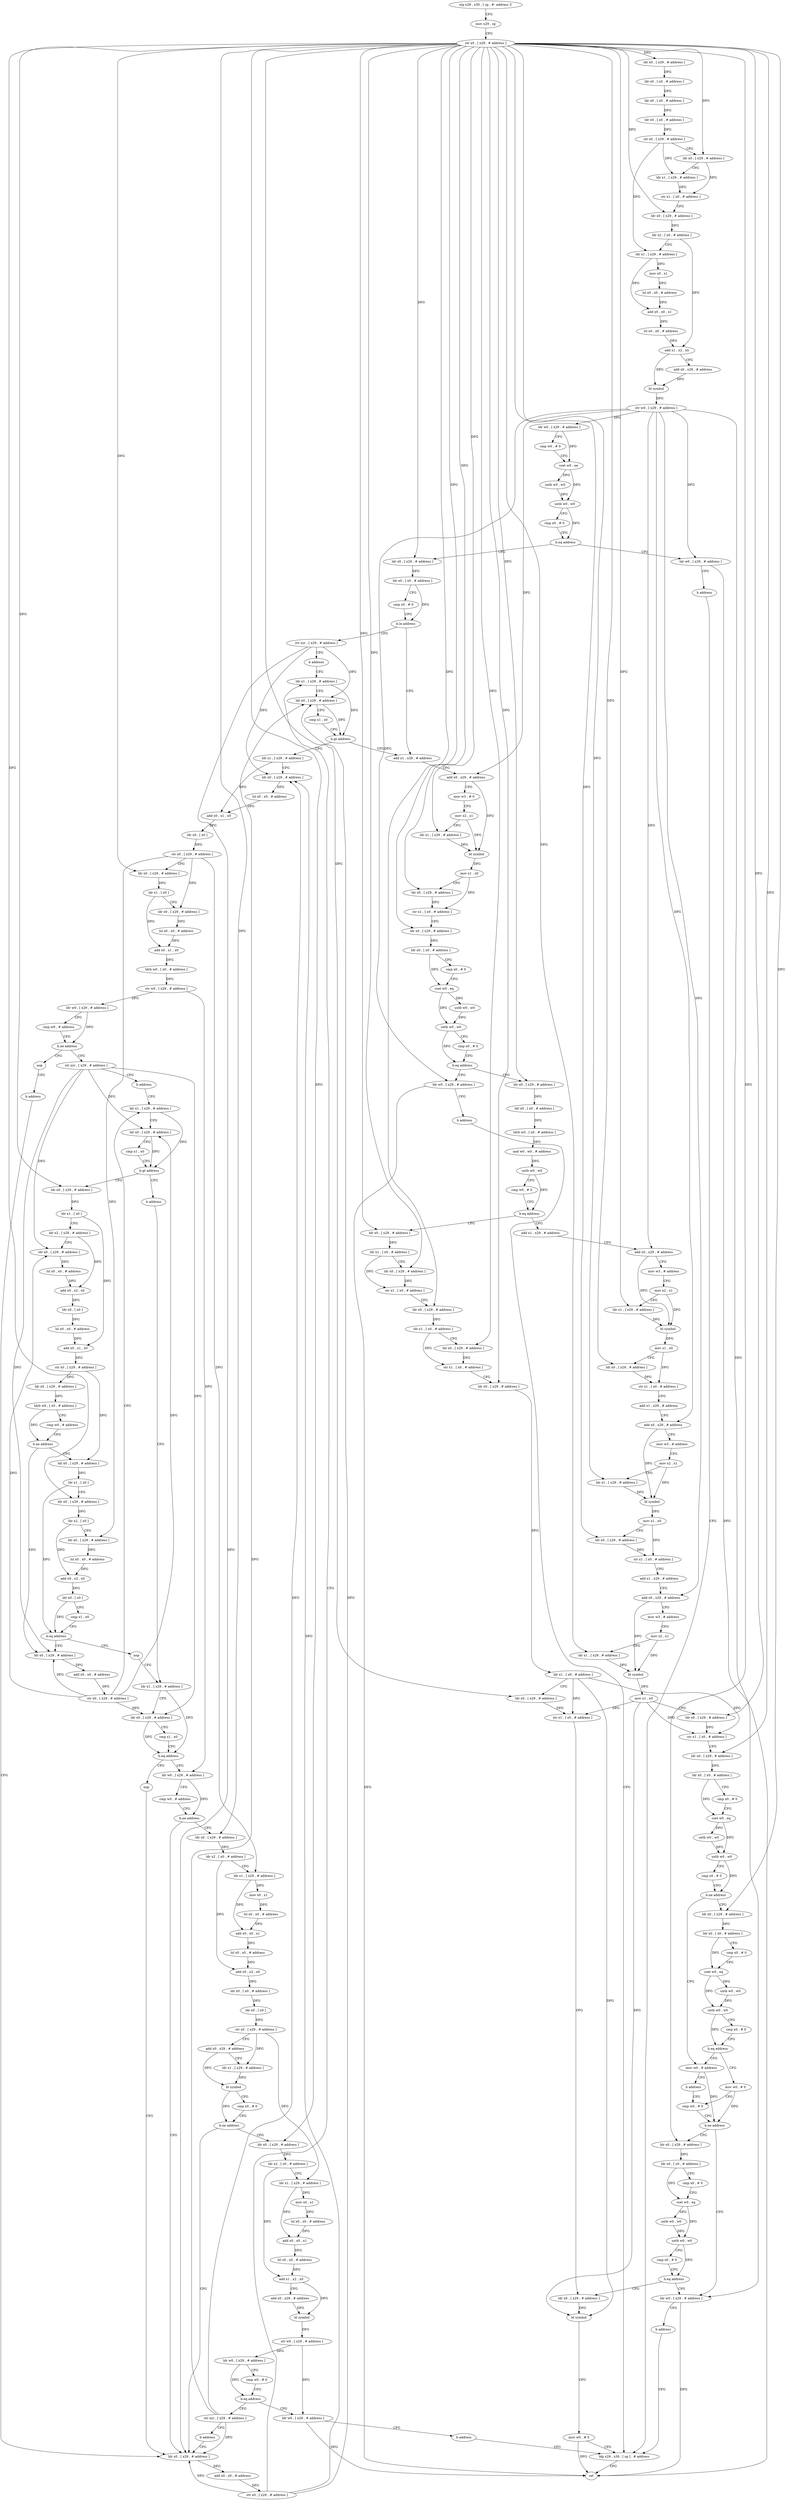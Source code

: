 digraph "func" {
"320092" [label = "stp x29 , x30 , [ sp , #- address ]!" ]
"320096" [label = "mov x29 , sp" ]
"320100" [label = "str x0 , [ x29 , # address ]" ]
"320104" [label = "ldr x0 , [ x29 , # address ]" ]
"320108" [label = "ldr x0 , [ x0 , # address ]" ]
"320112" [label = "ldr x0 , [ x0 , # address ]" ]
"320116" [label = "ldr x0 , [ x0 , # address ]" ]
"320120" [label = "str x0 , [ x29 , # address ]" ]
"320124" [label = "ldr x0 , [ x29 , # address ]" ]
"320128" [label = "ldr x1 , [ x29 , # address ]" ]
"320132" [label = "str x1 , [ x0 , # address ]" ]
"320136" [label = "ldr x0 , [ x29 , # address ]" ]
"320140" [label = "ldr x2 , [ x0 , # address ]" ]
"320144" [label = "ldr x1 , [ x29 , # address ]" ]
"320148" [label = "mov x0 , x1" ]
"320152" [label = "lsl x0 , x0 , # address" ]
"320156" [label = "add x0 , x0 , x1" ]
"320160" [label = "lsl x0 , x0 , # address" ]
"320164" [label = "add x1 , x2 , x0" ]
"320168" [label = "add x0 , x29 , # address" ]
"320172" [label = "bl symbol" ]
"320176" [label = "str w0 , [ x29 , # address ]" ]
"320180" [label = "ldr w0 , [ x29 , # address ]" ]
"320184" [label = "cmp w0 , # 0" ]
"320188" [label = "cset w0 , ne" ]
"320192" [label = "uxtb w0 , w0" ]
"320196" [label = "uxtb w0 , w0" ]
"320200" [label = "cmp x0 , # 0" ]
"320204" [label = "b.eq address" ]
"320216" [label = "ldr x0 , [ x29 , # address ]" ]
"320208" [label = "ldr w0 , [ x29 , # address ]" ]
"320220" [label = "ldr x0 , [ x0 , # address ]" ]
"320224" [label = "cmp x0 , # 0" ]
"320228" [label = "b.le address" ]
"320648" [label = "add x1 , x29 , # address" ]
"320232" [label = "str xzr , [ x29 , # address ]" ]
"320212" [label = "b address" ]
"321044" [label = "ldp x29 , x30 , [ sp ] , # address" ]
"320652" [label = "add x0 , x29 , # address" ]
"320656" [label = "mov w3 , # 0" ]
"320660" [label = "mov x2 , x1" ]
"320664" [label = "ldr x1 , [ x29 , # address ]" ]
"320668" [label = "bl symbol" ]
"320672" [label = "mov x1 , x0" ]
"320676" [label = "ldr x0 , [ x29 , # address ]" ]
"320680" [label = "str x1 , [ x0 , # address ]" ]
"320684" [label = "ldr x0 , [ x29 , # address ]" ]
"320688" [label = "ldr x0 , [ x0 , # address ]" ]
"320692" [label = "cmp x0 , # 0" ]
"320696" [label = "cset w0 , eq" ]
"320700" [label = "uxtb w0 , w0" ]
"320704" [label = "uxtb w0 , w0" ]
"320708" [label = "cmp x0 , # 0" ]
"320712" [label = "b.eq address" ]
"320724" [label = "ldr x0 , [ x29 , # address ]" ]
"320716" [label = "ldr w0 , [ x29 , # address ]" ]
"320236" [label = "b address" ]
"320632" [label = "ldr x1 , [ x29 , # address ]" ]
"321048" [label = "ret" ]
"320728" [label = "ldr x0 , [ x0 , # address ]" ]
"320732" [label = "ldrb w0 , [ x0 , # address ]" ]
"320736" [label = "and w0 , w0 , # address" ]
"320740" [label = "uxtb w0 , w0" ]
"320744" [label = "cmp w0 , # 0" ]
"320748" [label = "b.eq address" ]
"320984" [label = "ldr x0 , [ x29 , # address ]" ]
"320752" [label = "add x1 , x29 , # address" ]
"320720" [label = "b address" ]
"320636" [label = "ldr x0 , [ x29 , # address ]" ]
"320640" [label = "cmp x1 , x0" ]
"320644" [label = "b.gt address" ]
"320240" [label = "ldr x1 , [ x29 , # address ]" ]
"320988" [label = "ldr x1 , [ x0 , # address ]" ]
"320992" [label = "ldr x0 , [ x29 , # address ]" ]
"320996" [label = "str x1 , [ x0 , # address ]" ]
"321000" [label = "ldr x0 , [ x29 , # address ]" ]
"321004" [label = "ldr x1 , [ x0 , # address ]" ]
"321008" [label = "ldr x0 , [ x29 , # address ]" ]
"321012" [label = "str x1 , [ x0 , # address ]" ]
"321016" [label = "ldr x0 , [ x29 , # address ]" ]
"321020" [label = "ldr x1 , [ x0 , # address ]" ]
"321024" [label = "ldr x0 , [ x29 , # address ]" ]
"321028" [label = "str x1 , [ x0 , # address ]" ]
"321032" [label = "ldr x0 , [ x29 , # address ]" ]
"320756" [label = "add x0 , x29 , # address" ]
"320760" [label = "mov w3 , # address" ]
"320764" [label = "mov x2 , x1" ]
"320768" [label = "ldr x1 , [ x29 , # address ]" ]
"320772" [label = "bl symbol" ]
"320776" [label = "mov x1 , x0" ]
"320780" [label = "ldr x0 , [ x29 , # address ]" ]
"320784" [label = "str x1 , [ x0 , # address ]" ]
"320788" [label = "add x1 , x29 , # address" ]
"320792" [label = "add x0 , x29 , # address" ]
"320796" [label = "mov w3 , # address" ]
"320800" [label = "mov x2 , x1" ]
"320804" [label = "ldr x1 , [ x29 , # address ]" ]
"320808" [label = "bl symbol" ]
"320812" [label = "mov x1 , x0" ]
"320816" [label = "ldr x0 , [ x29 , # address ]" ]
"320820" [label = "str x1 , [ x0 , # address ]" ]
"320824" [label = "add x1 , x29 , # address" ]
"320828" [label = "add x0 , x29 , # address" ]
"320832" [label = "mov w3 , # address" ]
"320836" [label = "mov x2 , x1" ]
"320840" [label = "ldr x1 , [ x29 , # address ]" ]
"320844" [label = "bl symbol" ]
"320848" [label = "mov x1 , x0" ]
"320852" [label = "ldr x0 , [ x29 , # address ]" ]
"320856" [label = "str x1 , [ x0 , # address ]" ]
"320860" [label = "ldr x0 , [ x29 , # address ]" ]
"320864" [label = "ldr x0 , [ x0 , # address ]" ]
"320868" [label = "cmp x0 , # 0" ]
"320872" [label = "cset w0 , eq" ]
"320876" [label = "uxtb w0 , w0" ]
"320880" [label = "uxtb w0 , w0" ]
"320884" [label = "cmp x0 , # 0" ]
"320888" [label = "b.ne address" ]
"320924" [label = "mov w0 , # address" ]
"320892" [label = "ldr x0 , [ x29 , # address ]" ]
"320244" [label = "ldr x0 , [ x29 , # address ]" ]
"320248" [label = "lsl x0 , x0 , # address" ]
"320252" [label = "add x0 , x1 , x0" ]
"320256" [label = "ldr x0 , [ x0 ]" ]
"320260" [label = "str x0 , [ x29 , # address ]" ]
"320264" [label = "ldr x0 , [ x29 , # address ]" ]
"320268" [label = "ldr x1 , [ x0 ]" ]
"320272" [label = "ldr x0 , [ x29 , # address ]" ]
"320276" [label = "lsl x0 , x0 , # address" ]
"320280" [label = "add x0 , x1 , x0" ]
"320284" [label = "ldrb w0 , [ x0 , # address ]" ]
"320288" [label = "str w0 , [ x29 , # address ]" ]
"320292" [label = "ldr w0 , [ x29 , # address ]" ]
"320296" [label = "cmp w0 , # address" ]
"320300" [label = "b.ne address" ]
"320608" [label = "nop" ]
"320304" [label = "str xzr , [ x29 , # address ]" ]
"320928" [label = "b address" ]
"320936" [label = "cmp w0 , # 0" ]
"320896" [label = "ldr x0 , [ x0 , # address ]" ]
"320900" [label = "cmp x0 , # 0" ]
"320904" [label = "cset w0 , eq" ]
"320908" [label = "uxtb w0 , w0" ]
"320912" [label = "uxtb w0 , w0" ]
"320916" [label = "cmp x0 , # 0" ]
"320920" [label = "b.eq address" ]
"320932" [label = "mov w0 , # 0" ]
"320612" [label = "b address" ]
"320620" [label = "ldr x0 , [ x29 , # address ]" ]
"320308" [label = "b address" ]
"320420" [label = "ldr x1 , [ x29 , # address ]" ]
"320940" [label = "b.ne address" ]
"320976" [label = "ldr w0 , [ x29 , # address ]" ]
"320944" [label = "ldr x0 , [ x29 , # address ]" ]
"320624" [label = "add x0 , x0 , # address" ]
"320628" [label = "str x0 , [ x29 , # address ]" ]
"320424" [label = "ldr x0 , [ x29 , # address ]" ]
"320428" [label = "cmp x1 , x0" ]
"320432" [label = "b.gt address" ]
"320312" [label = "ldr x0 , [ x29 , # address ]" ]
"320436" [label = "b address" ]
"320980" [label = "b address" ]
"320948" [label = "ldr x0 , [ x0 , # address ]" ]
"320952" [label = "cmp x0 , # 0" ]
"320956" [label = "cset w0 , eq" ]
"320960" [label = "uxtb w0 , w0" ]
"320964" [label = "uxtb w0 , w0" ]
"320968" [label = "cmp x0 , # 0" ]
"320972" [label = "b.eq address" ]
"320316" [label = "ldr x1 , [ x0 ]" ]
"320320" [label = "ldr x2 , [ x29 , # address ]" ]
"320324" [label = "ldr x0 , [ x29 , # address ]" ]
"320328" [label = "lsl x0 , x0 , # address" ]
"320332" [label = "add x0 , x2 , x0" ]
"320336" [label = "ldr x0 , [ x0 ]" ]
"320340" [label = "lsl x0 , x0 , # address" ]
"320344" [label = "add x0 , x1 , x0" ]
"320348" [label = "str x0 , [ x29 , # address ]" ]
"320352" [label = "ldr x0 , [ x29 , # address ]" ]
"320356" [label = "ldrb w0 , [ x0 , # address ]" ]
"320360" [label = "cmp w0 , # address" ]
"320364" [label = "b.ne address" ]
"320408" [label = "ldr x0 , [ x29 , # address ]" ]
"320368" [label = "ldr x0 , [ x29 , # address ]" ]
"320444" [label = "ldr x1 , [ x29 , # address ]" ]
"321036" [label = "bl symbol" ]
"321040" [label = "mov w0 , # 0" ]
"320412" [label = "add x0 , x0 , # address" ]
"320416" [label = "str x0 , [ x29 , # address ]" ]
"320372" [label = "ldr x1 , [ x0 ]" ]
"320376" [label = "ldr x0 , [ x29 , # address ]" ]
"320380" [label = "ldr x2 , [ x0 ]" ]
"320384" [label = "ldr x0 , [ x29 , # address ]" ]
"320388" [label = "lsl x0 , x0 , # address" ]
"320392" [label = "add x0 , x2 , x0" ]
"320396" [label = "ldr x0 , [ x0 ]" ]
"320400" [label = "cmp x1 , x0" ]
"320404" [label = "b.eq address" ]
"320440" [label = "nop" ]
"320448" [label = "ldr x0 , [ x29 , # address ]" ]
"320452" [label = "cmp x1 , x0" ]
"320456" [label = "b.eq address" ]
"320616" [label = "nop" ]
"320460" [label = "ldr w0 , [ x29 , # address ]" ]
"320464" [label = "cmp w0 , # address" ]
"320468" [label = "b.ne address" ]
"320472" [label = "ldr x0 , [ x29 , # address ]" ]
"320476" [label = "ldr x2 , [ x0 , # address ]" ]
"320480" [label = "ldr x1 , [ x29 , # address ]" ]
"320484" [label = "mov x0 , x1" ]
"320488" [label = "lsl x0 , x0 , # address" ]
"320492" [label = "add x0 , x0 , x1" ]
"320496" [label = "lsl x0 , x0 , # address" ]
"320500" [label = "add x0 , x2 , x0" ]
"320504" [label = "ldr x0 , [ x0 , # address ]" ]
"320508" [label = "ldr x0 , [ x0 ]" ]
"320512" [label = "str x0 , [ x29 , # address ]" ]
"320516" [label = "add x0 , x29 , # address" ]
"320520" [label = "ldr x1 , [ x29 , # address ]" ]
"320524" [label = "bl symbol" ]
"320528" [label = "cmp x0 , # 0" ]
"320532" [label = "b.ne address" ]
"320536" [label = "ldr x0 , [ x29 , # address ]" ]
"320540" [label = "ldr x2 , [ x0 , # address ]" ]
"320544" [label = "ldr x1 , [ x29 , # address ]" ]
"320548" [label = "mov x0 , x1" ]
"320552" [label = "lsl x0 , x0 , # address" ]
"320556" [label = "add x0 , x0 , x1" ]
"320560" [label = "lsl x0 , x0 , # address" ]
"320564" [label = "add x1 , x2 , x0" ]
"320568" [label = "add x0 , x29 , # address" ]
"320572" [label = "bl symbol" ]
"320576" [label = "str w0 , [ x29 , # address ]" ]
"320580" [label = "ldr w0 , [ x29 , # address ]" ]
"320584" [label = "cmp w0 , # 0" ]
"320588" [label = "b.eq address" ]
"320600" [label = "str xzr , [ x29 , # address ]" ]
"320592" [label = "ldr w0 , [ x29 , # address ]" ]
"320604" [label = "b address" ]
"320596" [label = "b address" ]
"320092" -> "320096" [ label = "CFG" ]
"320096" -> "320100" [ label = "CFG" ]
"320100" -> "320104" [ label = "DFG" ]
"320100" -> "320124" [ label = "DFG" ]
"320100" -> "320136" [ label = "DFG" ]
"320100" -> "320216" [ label = "DFG" ]
"320100" -> "320664" [ label = "DFG" ]
"320100" -> "320676" [ label = "DFG" ]
"320100" -> "320684" [ label = "DFG" ]
"320100" -> "320264" [ label = "DFG" ]
"320100" -> "320724" [ label = "DFG" ]
"320100" -> "320984" [ label = "DFG" ]
"320100" -> "320992" [ label = "DFG" ]
"320100" -> "321000" [ label = "DFG" ]
"320100" -> "321008" [ label = "DFG" ]
"320100" -> "321016" [ label = "DFG" ]
"320100" -> "321024" [ label = "DFG" ]
"320100" -> "320768" [ label = "DFG" ]
"320100" -> "320780" [ label = "DFG" ]
"320100" -> "320804" [ label = "DFG" ]
"320100" -> "320816" [ label = "DFG" ]
"320100" -> "320840" [ label = "DFG" ]
"320100" -> "320852" [ label = "DFG" ]
"320100" -> "320860" [ label = "DFG" ]
"320100" -> "320312" [ label = "DFG" ]
"320100" -> "320376" [ label = "DFG" ]
"320100" -> "320892" [ label = "DFG" ]
"320100" -> "320472" [ label = "DFG" ]
"320100" -> "320944" [ label = "DFG" ]
"320100" -> "320536" [ label = "DFG" ]
"320104" -> "320108" [ label = "DFG" ]
"320108" -> "320112" [ label = "DFG" ]
"320112" -> "320116" [ label = "DFG" ]
"320116" -> "320120" [ label = "DFG" ]
"320120" -> "320124" [ label = "CFG" ]
"320120" -> "320128" [ label = "DFG" ]
"320120" -> "320144" [ label = "DFG" ]
"320124" -> "320128" [ label = "CFG" ]
"320124" -> "320132" [ label = "DFG" ]
"320128" -> "320132" [ label = "DFG" ]
"320132" -> "320136" [ label = "CFG" ]
"320136" -> "320140" [ label = "DFG" ]
"320140" -> "320144" [ label = "CFG" ]
"320140" -> "320164" [ label = "DFG" ]
"320144" -> "320148" [ label = "DFG" ]
"320144" -> "320156" [ label = "DFG" ]
"320148" -> "320152" [ label = "DFG" ]
"320152" -> "320156" [ label = "DFG" ]
"320156" -> "320160" [ label = "DFG" ]
"320160" -> "320164" [ label = "DFG" ]
"320164" -> "320168" [ label = "CFG" ]
"320164" -> "320172" [ label = "DFG" ]
"320168" -> "320172" [ label = "DFG" ]
"320172" -> "320176" [ label = "DFG" ]
"320176" -> "320180" [ label = "DFG" ]
"320176" -> "320208" [ label = "DFG" ]
"320176" -> "320716" [ label = "DFG" ]
"320176" -> "320976" [ label = "DFG" ]
"320176" -> "320652" [ label = "DFG" ]
"320176" -> "320756" [ label = "DFG" ]
"320176" -> "320792" [ label = "DFG" ]
"320176" -> "320828" [ label = "DFG" ]
"320180" -> "320184" [ label = "CFG" ]
"320180" -> "320188" [ label = "DFG" ]
"320184" -> "320188" [ label = "CFG" ]
"320188" -> "320192" [ label = "DFG" ]
"320188" -> "320196" [ label = "DFG" ]
"320192" -> "320196" [ label = "DFG" ]
"320196" -> "320200" [ label = "CFG" ]
"320196" -> "320204" [ label = "DFG" ]
"320200" -> "320204" [ label = "CFG" ]
"320204" -> "320216" [ label = "CFG" ]
"320204" -> "320208" [ label = "CFG" ]
"320216" -> "320220" [ label = "DFG" ]
"320208" -> "320212" [ label = "CFG" ]
"320208" -> "321048" [ label = "DFG" ]
"320220" -> "320224" [ label = "CFG" ]
"320220" -> "320228" [ label = "DFG" ]
"320224" -> "320228" [ label = "CFG" ]
"320228" -> "320648" [ label = "CFG" ]
"320228" -> "320232" [ label = "CFG" ]
"320648" -> "320652" [ label = "CFG" ]
"320232" -> "320236" [ label = "CFG" ]
"320232" -> "320636" [ label = "DFG" ]
"320232" -> "320244" [ label = "DFG" ]
"320232" -> "320620" [ label = "DFG" ]
"320212" -> "321044" [ label = "CFG" ]
"321044" -> "321048" [ label = "CFG" ]
"320652" -> "320656" [ label = "CFG" ]
"320652" -> "320668" [ label = "DFG" ]
"320656" -> "320660" [ label = "CFG" ]
"320660" -> "320664" [ label = "CFG" ]
"320660" -> "320668" [ label = "DFG" ]
"320664" -> "320668" [ label = "DFG" ]
"320668" -> "320672" [ label = "DFG" ]
"320672" -> "320676" [ label = "CFG" ]
"320672" -> "320680" [ label = "DFG" ]
"320676" -> "320680" [ label = "DFG" ]
"320680" -> "320684" [ label = "CFG" ]
"320684" -> "320688" [ label = "DFG" ]
"320688" -> "320692" [ label = "CFG" ]
"320688" -> "320696" [ label = "DFG" ]
"320692" -> "320696" [ label = "CFG" ]
"320696" -> "320700" [ label = "DFG" ]
"320696" -> "320704" [ label = "DFG" ]
"320700" -> "320704" [ label = "DFG" ]
"320704" -> "320708" [ label = "CFG" ]
"320704" -> "320712" [ label = "DFG" ]
"320708" -> "320712" [ label = "CFG" ]
"320712" -> "320724" [ label = "CFG" ]
"320712" -> "320716" [ label = "CFG" ]
"320724" -> "320728" [ label = "DFG" ]
"320716" -> "320720" [ label = "CFG" ]
"320716" -> "321048" [ label = "DFG" ]
"320236" -> "320632" [ label = "CFG" ]
"320632" -> "320636" [ label = "CFG" ]
"320632" -> "320644" [ label = "DFG" ]
"320728" -> "320732" [ label = "DFG" ]
"320732" -> "320736" [ label = "DFG" ]
"320736" -> "320740" [ label = "DFG" ]
"320740" -> "320744" [ label = "CFG" ]
"320740" -> "320748" [ label = "DFG" ]
"320744" -> "320748" [ label = "CFG" ]
"320748" -> "320984" [ label = "CFG" ]
"320748" -> "320752" [ label = "CFG" ]
"320984" -> "320988" [ label = "DFG" ]
"320752" -> "320756" [ label = "CFG" ]
"320720" -> "321044" [ label = "CFG" ]
"320636" -> "320640" [ label = "CFG" ]
"320636" -> "320644" [ label = "DFG" ]
"320640" -> "320644" [ label = "CFG" ]
"320644" -> "320240" [ label = "CFG" ]
"320644" -> "320648" [ label = "CFG" ]
"320240" -> "320244" [ label = "CFG" ]
"320240" -> "320252" [ label = "DFG" ]
"320988" -> "320992" [ label = "CFG" ]
"320988" -> "320996" [ label = "DFG" ]
"320992" -> "320996" [ label = "DFG" ]
"320996" -> "321000" [ label = "CFG" ]
"321000" -> "321004" [ label = "DFG" ]
"321004" -> "321008" [ label = "CFG" ]
"321004" -> "321012" [ label = "DFG" ]
"321008" -> "321012" [ label = "DFG" ]
"321012" -> "321016" [ label = "CFG" ]
"321016" -> "321020" [ label = "DFG" ]
"321020" -> "321024" [ label = "CFG" ]
"321020" -> "321028" [ label = "DFG" ]
"321020" -> "320856" [ label = "DFG" ]
"321020" -> "321036" [ label = "DFG" ]
"321024" -> "321028" [ label = "DFG" ]
"321028" -> "321032" [ label = "CFG" ]
"321032" -> "321036" [ label = "DFG" ]
"320756" -> "320760" [ label = "CFG" ]
"320756" -> "320772" [ label = "DFG" ]
"320760" -> "320764" [ label = "CFG" ]
"320764" -> "320768" [ label = "CFG" ]
"320764" -> "320772" [ label = "DFG" ]
"320768" -> "320772" [ label = "DFG" ]
"320772" -> "320776" [ label = "DFG" ]
"320776" -> "320780" [ label = "CFG" ]
"320776" -> "320784" [ label = "DFG" ]
"320780" -> "320784" [ label = "DFG" ]
"320784" -> "320788" [ label = "CFG" ]
"320788" -> "320792" [ label = "CFG" ]
"320792" -> "320796" [ label = "CFG" ]
"320792" -> "320808" [ label = "DFG" ]
"320796" -> "320800" [ label = "CFG" ]
"320800" -> "320804" [ label = "CFG" ]
"320800" -> "320808" [ label = "DFG" ]
"320804" -> "320808" [ label = "DFG" ]
"320808" -> "320812" [ label = "DFG" ]
"320812" -> "320816" [ label = "CFG" ]
"320812" -> "320820" [ label = "DFG" ]
"320816" -> "320820" [ label = "DFG" ]
"320820" -> "320824" [ label = "CFG" ]
"320824" -> "320828" [ label = "CFG" ]
"320828" -> "320832" [ label = "CFG" ]
"320828" -> "320844" [ label = "DFG" ]
"320832" -> "320836" [ label = "CFG" ]
"320836" -> "320840" [ label = "CFG" ]
"320836" -> "320844" [ label = "DFG" ]
"320840" -> "320844" [ label = "DFG" ]
"320844" -> "320848" [ label = "DFG" ]
"320848" -> "320852" [ label = "CFG" ]
"320848" -> "321028" [ label = "DFG" ]
"320848" -> "320856" [ label = "DFG" ]
"320848" -> "321036" [ label = "DFG" ]
"320852" -> "320856" [ label = "DFG" ]
"320856" -> "320860" [ label = "CFG" ]
"320860" -> "320864" [ label = "DFG" ]
"320864" -> "320868" [ label = "CFG" ]
"320864" -> "320872" [ label = "DFG" ]
"320868" -> "320872" [ label = "CFG" ]
"320872" -> "320876" [ label = "DFG" ]
"320872" -> "320880" [ label = "DFG" ]
"320876" -> "320880" [ label = "DFG" ]
"320880" -> "320884" [ label = "CFG" ]
"320880" -> "320888" [ label = "DFG" ]
"320884" -> "320888" [ label = "CFG" ]
"320888" -> "320924" [ label = "CFG" ]
"320888" -> "320892" [ label = "CFG" ]
"320924" -> "320928" [ label = "CFG" ]
"320924" -> "320940" [ label = "DFG" ]
"320892" -> "320896" [ label = "DFG" ]
"320244" -> "320248" [ label = "DFG" ]
"320248" -> "320252" [ label = "DFG" ]
"320252" -> "320256" [ label = "DFG" ]
"320256" -> "320260" [ label = "DFG" ]
"320260" -> "320264" [ label = "CFG" ]
"320260" -> "320272" [ label = "DFG" ]
"320260" -> "320384" [ label = "DFG" ]
"320260" -> "320480" [ label = "DFG" ]
"320264" -> "320268" [ label = "DFG" ]
"320268" -> "320272" [ label = "CFG" ]
"320268" -> "320280" [ label = "DFG" ]
"320272" -> "320276" [ label = "DFG" ]
"320276" -> "320280" [ label = "DFG" ]
"320280" -> "320284" [ label = "DFG" ]
"320284" -> "320288" [ label = "DFG" ]
"320288" -> "320292" [ label = "DFG" ]
"320288" -> "320460" [ label = "DFG" ]
"320292" -> "320296" [ label = "CFG" ]
"320292" -> "320300" [ label = "DFG" ]
"320296" -> "320300" [ label = "CFG" ]
"320300" -> "320608" [ label = "CFG" ]
"320300" -> "320304" [ label = "CFG" ]
"320608" -> "320612" [ label = "CFG" ]
"320304" -> "320308" [ label = "CFG" ]
"320304" -> "320424" [ label = "DFG" ]
"320304" -> "320324" [ label = "DFG" ]
"320304" -> "320408" [ label = "DFG" ]
"320304" -> "320448" [ label = "DFG" ]
"320928" -> "320936" [ label = "CFG" ]
"320936" -> "320940" [ label = "CFG" ]
"320896" -> "320900" [ label = "CFG" ]
"320896" -> "320904" [ label = "DFG" ]
"320900" -> "320904" [ label = "CFG" ]
"320904" -> "320908" [ label = "DFG" ]
"320904" -> "320912" [ label = "DFG" ]
"320908" -> "320912" [ label = "DFG" ]
"320912" -> "320916" [ label = "CFG" ]
"320912" -> "320920" [ label = "DFG" ]
"320916" -> "320920" [ label = "CFG" ]
"320920" -> "320932" [ label = "CFG" ]
"320920" -> "320924" [ label = "CFG" ]
"320932" -> "320936" [ label = "CFG" ]
"320932" -> "320940" [ label = "DFG" ]
"320612" -> "320620" [ label = "CFG" ]
"320620" -> "320624" [ label = "DFG" ]
"320308" -> "320420" [ label = "CFG" ]
"320420" -> "320424" [ label = "CFG" ]
"320420" -> "320432" [ label = "DFG" ]
"320940" -> "320976" [ label = "CFG" ]
"320940" -> "320944" [ label = "CFG" ]
"320976" -> "320980" [ label = "CFG" ]
"320976" -> "321048" [ label = "DFG" ]
"320944" -> "320948" [ label = "DFG" ]
"320624" -> "320628" [ label = "DFG" ]
"320628" -> "320632" [ label = "CFG" ]
"320628" -> "320636" [ label = "DFG" ]
"320628" -> "320244" [ label = "DFG" ]
"320628" -> "320620" [ label = "DFG" ]
"320424" -> "320428" [ label = "CFG" ]
"320424" -> "320432" [ label = "DFG" ]
"320428" -> "320432" [ label = "CFG" ]
"320432" -> "320312" [ label = "CFG" ]
"320432" -> "320436" [ label = "CFG" ]
"320312" -> "320316" [ label = "DFG" ]
"320436" -> "320444" [ label = "CFG" ]
"320980" -> "321044" [ label = "CFG" ]
"320948" -> "320952" [ label = "CFG" ]
"320948" -> "320956" [ label = "DFG" ]
"320952" -> "320956" [ label = "CFG" ]
"320956" -> "320960" [ label = "DFG" ]
"320956" -> "320964" [ label = "DFG" ]
"320960" -> "320964" [ label = "DFG" ]
"320964" -> "320968" [ label = "CFG" ]
"320964" -> "320972" [ label = "DFG" ]
"320968" -> "320972" [ label = "CFG" ]
"320972" -> "321032" [ label = "CFG" ]
"320972" -> "320976" [ label = "CFG" ]
"320316" -> "320320" [ label = "CFG" ]
"320316" -> "320344" [ label = "DFG" ]
"320320" -> "320324" [ label = "CFG" ]
"320320" -> "320332" [ label = "DFG" ]
"320324" -> "320328" [ label = "DFG" ]
"320328" -> "320332" [ label = "DFG" ]
"320332" -> "320336" [ label = "DFG" ]
"320336" -> "320340" [ label = "DFG" ]
"320340" -> "320344" [ label = "DFG" ]
"320344" -> "320348" [ label = "DFG" ]
"320348" -> "320352" [ label = "DFG" ]
"320348" -> "320368" [ label = "DFG" ]
"320352" -> "320356" [ label = "DFG" ]
"320356" -> "320360" [ label = "CFG" ]
"320356" -> "320364" [ label = "DFG" ]
"320360" -> "320364" [ label = "CFG" ]
"320364" -> "320408" [ label = "CFG" ]
"320364" -> "320368" [ label = "CFG" ]
"320408" -> "320412" [ label = "DFG" ]
"320368" -> "320372" [ label = "DFG" ]
"320444" -> "320448" [ label = "CFG" ]
"320444" -> "320456" [ label = "DFG" ]
"321036" -> "321040" [ label = "CFG" ]
"321040" -> "321044" [ label = "CFG" ]
"321040" -> "321048" [ label = "DFG" ]
"320412" -> "320416" [ label = "DFG" ]
"320416" -> "320420" [ label = "CFG" ]
"320416" -> "320424" [ label = "DFG" ]
"320416" -> "320324" [ label = "DFG" ]
"320416" -> "320408" [ label = "DFG" ]
"320416" -> "320448" [ label = "DFG" ]
"320372" -> "320376" [ label = "CFG" ]
"320372" -> "320404" [ label = "DFG" ]
"320376" -> "320380" [ label = "DFG" ]
"320380" -> "320384" [ label = "CFG" ]
"320380" -> "320392" [ label = "DFG" ]
"320384" -> "320388" [ label = "DFG" ]
"320388" -> "320392" [ label = "DFG" ]
"320392" -> "320396" [ label = "DFG" ]
"320396" -> "320400" [ label = "CFG" ]
"320396" -> "320404" [ label = "DFG" ]
"320400" -> "320404" [ label = "CFG" ]
"320404" -> "320440" [ label = "CFG" ]
"320404" -> "320408" [ label = "CFG" ]
"320440" -> "320444" [ label = "CFG" ]
"320448" -> "320452" [ label = "CFG" ]
"320448" -> "320456" [ label = "DFG" ]
"320452" -> "320456" [ label = "CFG" ]
"320456" -> "320616" [ label = "CFG" ]
"320456" -> "320460" [ label = "CFG" ]
"320616" -> "320620" [ label = "CFG" ]
"320460" -> "320464" [ label = "CFG" ]
"320460" -> "320468" [ label = "DFG" ]
"320464" -> "320468" [ label = "CFG" ]
"320468" -> "320620" [ label = "CFG" ]
"320468" -> "320472" [ label = "CFG" ]
"320472" -> "320476" [ label = "DFG" ]
"320476" -> "320480" [ label = "CFG" ]
"320476" -> "320500" [ label = "DFG" ]
"320480" -> "320484" [ label = "DFG" ]
"320480" -> "320492" [ label = "DFG" ]
"320484" -> "320488" [ label = "DFG" ]
"320488" -> "320492" [ label = "DFG" ]
"320492" -> "320496" [ label = "DFG" ]
"320496" -> "320500" [ label = "DFG" ]
"320500" -> "320504" [ label = "DFG" ]
"320504" -> "320508" [ label = "DFG" ]
"320508" -> "320512" [ label = "DFG" ]
"320512" -> "320516" [ label = "CFG" ]
"320512" -> "320520" [ label = "DFG" ]
"320512" -> "320544" [ label = "DFG" ]
"320516" -> "320520" [ label = "CFG" ]
"320516" -> "320524" [ label = "DFG" ]
"320520" -> "320524" [ label = "DFG" ]
"320524" -> "320528" [ label = "CFG" ]
"320524" -> "320532" [ label = "DFG" ]
"320528" -> "320532" [ label = "CFG" ]
"320532" -> "320620" [ label = "CFG" ]
"320532" -> "320536" [ label = "CFG" ]
"320536" -> "320540" [ label = "DFG" ]
"320540" -> "320544" [ label = "CFG" ]
"320540" -> "320564" [ label = "DFG" ]
"320544" -> "320548" [ label = "DFG" ]
"320544" -> "320556" [ label = "DFG" ]
"320548" -> "320552" [ label = "DFG" ]
"320552" -> "320556" [ label = "DFG" ]
"320556" -> "320560" [ label = "DFG" ]
"320560" -> "320564" [ label = "DFG" ]
"320564" -> "320568" [ label = "CFG" ]
"320564" -> "320572" [ label = "DFG" ]
"320568" -> "320572" [ label = "DFG" ]
"320572" -> "320576" [ label = "DFG" ]
"320576" -> "320580" [ label = "DFG" ]
"320576" -> "320592" [ label = "DFG" ]
"320580" -> "320584" [ label = "CFG" ]
"320580" -> "320588" [ label = "DFG" ]
"320584" -> "320588" [ label = "CFG" ]
"320588" -> "320600" [ label = "CFG" ]
"320588" -> "320592" [ label = "CFG" ]
"320600" -> "320604" [ label = "CFG" ]
"320600" -> "320636" [ label = "DFG" ]
"320600" -> "320244" [ label = "DFG" ]
"320600" -> "320620" [ label = "DFG" ]
"320592" -> "320596" [ label = "CFG" ]
"320592" -> "321048" [ label = "DFG" ]
"320604" -> "320620" [ label = "CFG" ]
"320596" -> "321044" [ label = "CFG" ]
}
